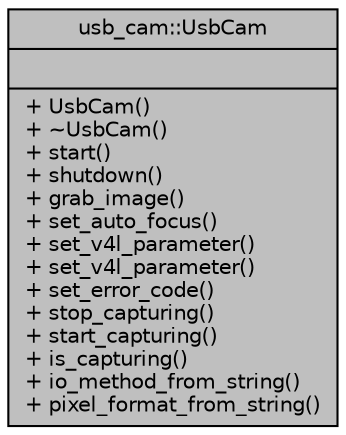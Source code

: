digraph "usb_cam::UsbCam"
{
  edge [fontname="Helvetica",fontsize="10",labelfontname="Helvetica",labelfontsize="10"];
  node [fontname="Helvetica",fontsize="10",shape=record];
  Node1 [label="{usb_cam::UsbCam\n||+ UsbCam()\l+ ~UsbCam()\l+ start()\l+ shutdown()\l+ grab_image()\l+ set_auto_focus()\l+ set_v4l_parameter()\l+ set_v4l_parameter()\l+ set_error_code()\l+ stop_capturing()\l+ start_capturing()\l+ is_capturing()\l+ io_method_from_string()\l+ pixel_format_from_string()\l}",height=0.2,width=0.4,color="black", fillcolor="grey75", style="filled" fontcolor="black"];
}
